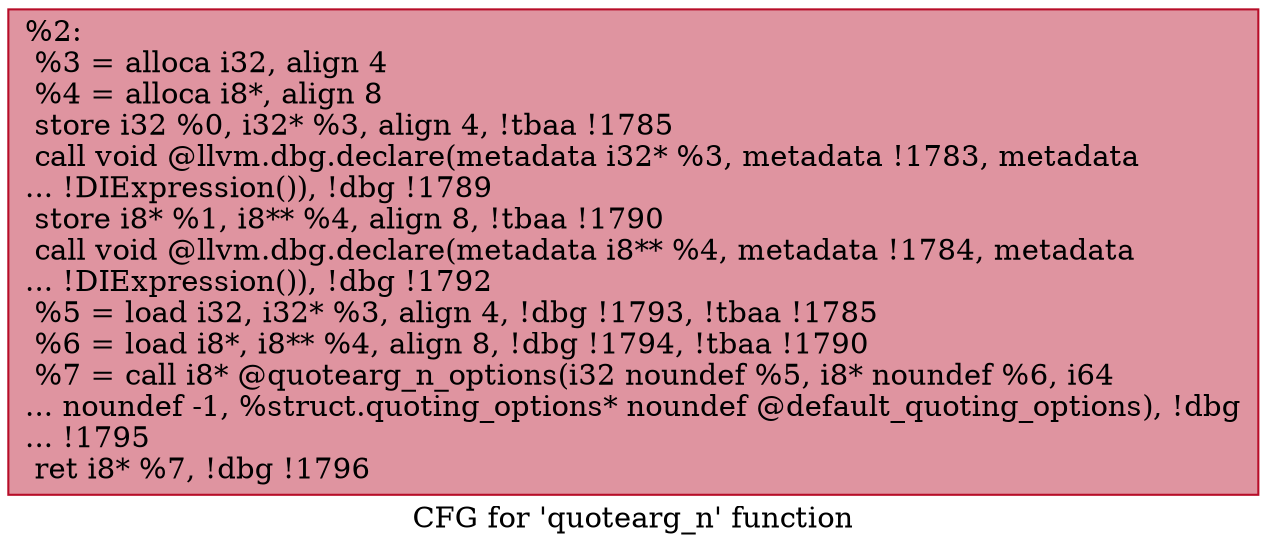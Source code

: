 digraph "CFG for 'quotearg_n' function" {
	label="CFG for 'quotearg_n' function";

	Node0x276b360 [shape=record,color="#b70d28ff", style=filled, fillcolor="#b70d2870",label="{%2:\l  %3 = alloca i32, align 4\l  %4 = alloca i8*, align 8\l  store i32 %0, i32* %3, align 4, !tbaa !1785\l  call void @llvm.dbg.declare(metadata i32* %3, metadata !1783, metadata\l... !DIExpression()), !dbg !1789\l  store i8* %1, i8** %4, align 8, !tbaa !1790\l  call void @llvm.dbg.declare(metadata i8** %4, metadata !1784, metadata\l... !DIExpression()), !dbg !1792\l  %5 = load i32, i32* %3, align 4, !dbg !1793, !tbaa !1785\l  %6 = load i8*, i8** %4, align 8, !dbg !1794, !tbaa !1790\l  %7 = call i8* @quotearg_n_options(i32 noundef %5, i8* noundef %6, i64\l... noundef -1, %struct.quoting_options* noundef @default_quoting_options), !dbg\l... !1795\l  ret i8* %7, !dbg !1796\l}"];
}
